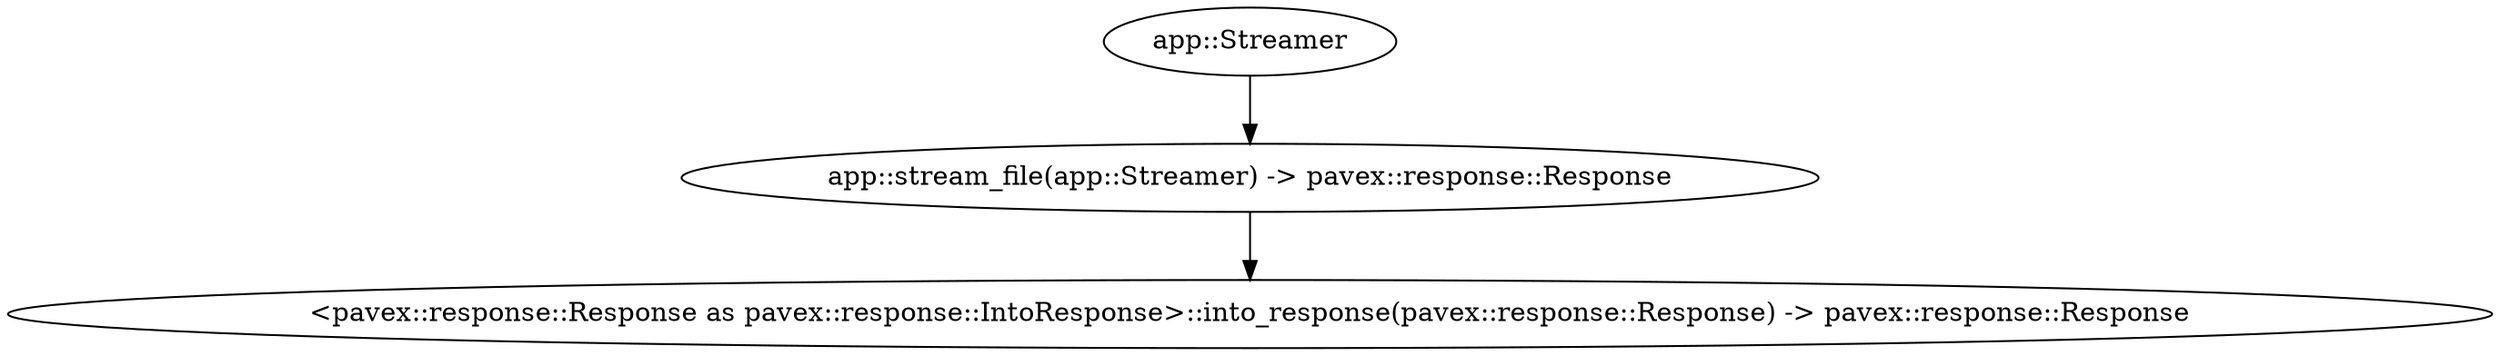 digraph "GET /home - 0" {
    0 [ label = "app::stream_file(app::Streamer) -> pavex::response::Response"]
    1 [ label = "app::Streamer"]
    2 [ label = "<pavex::response::Response as pavex::response::IntoResponse>::into_response(pavex::response::Response) -> pavex::response::Response"]
    1 -> 0 [ ]
    0 -> 2 [ ]
}

digraph "* /home - 0" {
    0 [ label = "pavex::router::default_fallback() -> pavex::response::Response<http_body_util::Empty<bytes::Bytes>>"]
    1 [ label = "<pavex::response::Response::<http_body_util::Empty::<bytes::Bytes>> as pavex::response::IntoResponse>::into_response(pavex::response::Response<http_body_util::Empty<bytes::Bytes>>) -> pavex::response::Response"]
    0 -> 1 [ ]
}

digraph app_state {
    0 [ label = "crate::ApplicationState(app::Streamer) -> crate::ApplicationState"]
    1 [ label = "app::streamer() -> app::Streamer"]
    1 -> 0 [ ]
}